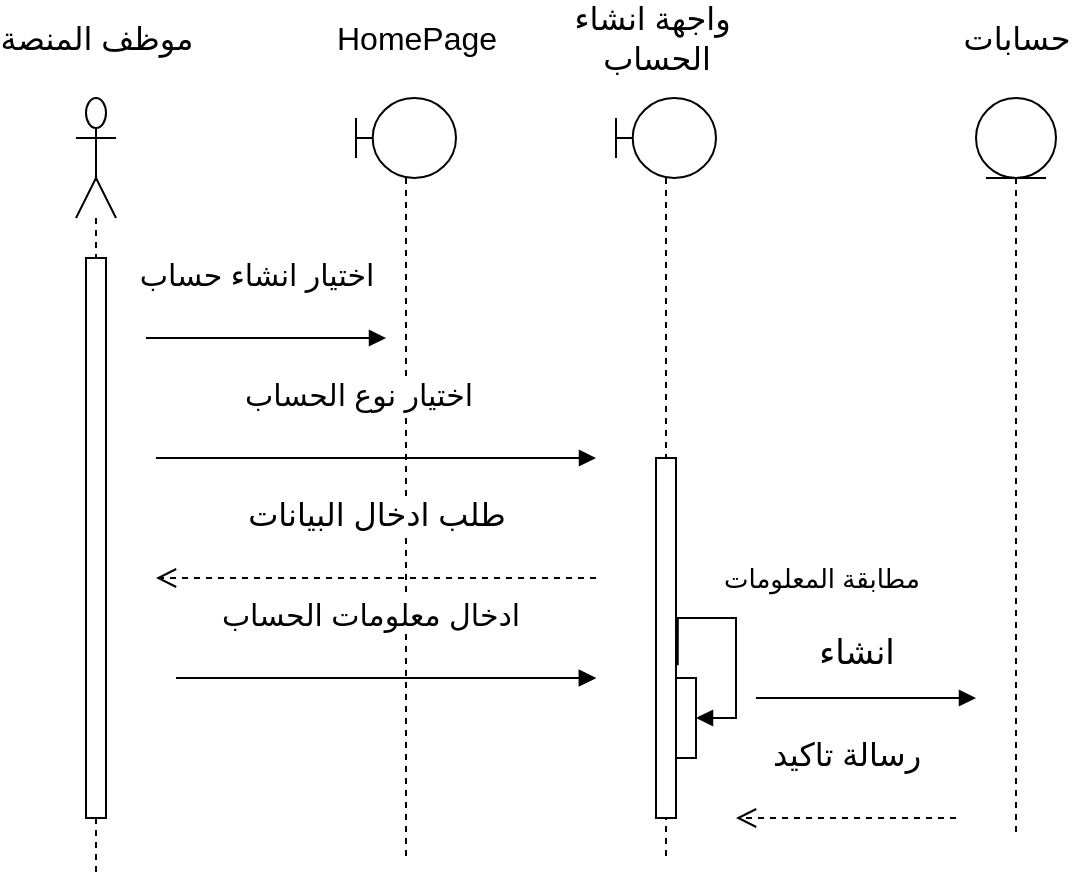 <mxfile version="13.9.9" type="device"><diagram id="Mq6bPwUZhUT-fC6fVlw0" name="Page-1"><mxGraphModel dx="1024" dy="592" grid="1" gridSize="10" guides="1" tooltips="1" connect="1" arrows="1" fold="1" page="1" pageScale="1" pageWidth="850" pageHeight="1100" math="0" shadow="0"><root><mxCell id="0"/><mxCell id="1" parent="0"/><mxCell id="Li0TOa0-n1MPsRR7iuF5-2" value="" style="shape=umlLifeline;participant=umlActor;perimeter=lifelinePerimeter;whiteSpace=wrap;html=1;container=1;collapsible=0;recursiveResize=0;verticalAlign=top;spacingTop=36;outlineConnect=0;size=60;" parent="1" vertex="1"><mxGeometry x="130" y="110" width="20" height="390" as="geometry"/></mxCell><mxCell id="Li0TOa0-n1MPsRR7iuF5-3" value="" style="html=1;points=[];perimeter=orthogonalPerimeter;" parent="Li0TOa0-n1MPsRR7iuF5-2" vertex="1"><mxGeometry x="5" y="80" width="10" height="280" as="geometry"/></mxCell><mxCell id="Li0TOa0-n1MPsRR7iuF5-4" value="&lt;font style=&quot;font-size: 16px&quot;&gt;موظف المنصة&lt;/font&gt;" style="text;html=1;align=center;verticalAlign=middle;resizable=0;points=[];autosize=1;" parent="1" vertex="1"><mxGeometry x="95" y="70" width="90" height="20" as="geometry"/></mxCell><mxCell id="Li0TOa0-n1MPsRR7iuF5-5" value="" style="shape=umlLifeline;participant=umlBoundary;perimeter=lifelinePerimeter;whiteSpace=wrap;html=1;container=1;collapsible=0;recursiveResize=0;verticalAlign=top;spacingTop=36;outlineConnect=0;" parent="1" vertex="1"><mxGeometry x="270" y="110" width="50" height="380" as="geometry"/></mxCell><mxCell id="Li0TOa0-n1MPsRR7iuF5-6" value="&lt;span style=&quot;font-size: 16px&quot;&gt;HomePage&lt;/span&gt;" style="text;html=1;align=center;verticalAlign=middle;resizable=0;points=[];autosize=1;" parent="1" vertex="1"><mxGeometry x="250" y="70" width="100" height="20" as="geometry"/></mxCell><mxCell id="Li0TOa0-n1MPsRR7iuF5-7" value="&lt;font style=&quot;font-size: 15px&quot;&gt;اختيار انشاء حساب&lt;/font&gt;" style="html=1;verticalAlign=bottom;endArrow=block;entryX=0;entryY=0;" parent="1" edge="1"><mxGeometry x="-0.083" y="20" relative="1" as="geometry"><mxPoint x="165" y="230" as="sourcePoint"/><mxPoint x="285" y="230" as="targetPoint"/><mxPoint as="offset"/></mxGeometry></mxCell><mxCell id="Li0TOa0-n1MPsRR7iuF5-8" value="&lt;font style=&quot;font-size: 15px&quot;&gt;اختيار نوع الحساب&lt;/font&gt;" style="html=1;verticalAlign=bottom;endArrow=block;" parent="1" edge="1"><mxGeometry x="-0.083" y="20" relative="1" as="geometry"><mxPoint x="170" y="290" as="sourcePoint"/><mxPoint x="390" y="290" as="targetPoint"/><mxPoint as="offset"/></mxGeometry></mxCell><mxCell id="Li0TOa0-n1MPsRR7iuF5-9" value="" style="shape=umlLifeline;participant=umlBoundary;perimeter=lifelinePerimeter;whiteSpace=wrap;html=1;container=1;collapsible=0;recursiveResize=0;verticalAlign=top;spacingTop=36;outlineConnect=0;" parent="1" vertex="1"><mxGeometry x="400" y="110" width="50" height="380" as="geometry"/></mxCell><mxCell id="Li0TOa0-n1MPsRR7iuF5-13" value="" style="html=1;points=[];perimeter=orthogonalPerimeter;" parent="Li0TOa0-n1MPsRR7iuF5-9" vertex="1"><mxGeometry x="20" y="180" width="10" height="180" as="geometry"/></mxCell><mxCell id="Li0TOa0-n1MPsRR7iuF5-10" value="&lt;font style=&quot;font-size: 16px&quot;&gt;واجهة انشاء&amp;nbsp;&lt;br&gt;الحساب&lt;br&gt;&lt;/font&gt;" style="text;html=1;align=center;verticalAlign=middle;resizable=0;points=[];autosize=1;" parent="1" vertex="1"><mxGeometry x="380" y="65" width="80" height="30" as="geometry"/></mxCell><mxCell id="Li0TOa0-n1MPsRR7iuF5-11" value="&lt;font style=&quot;font-size: 16px&quot;&gt;طلب ادخال البيانات&lt;/font&gt;" style="html=1;verticalAlign=bottom;endArrow=open;dashed=1;endSize=8;" parent="1" edge="1"><mxGeometry y="-20" relative="1" as="geometry"><mxPoint x="170" y="350" as="targetPoint"/><mxPoint x="390" y="350" as="sourcePoint"/><mxPoint as="offset"/></mxGeometry></mxCell><mxCell id="Li0TOa0-n1MPsRR7iuF5-12" value="&lt;font style=&quot;font-size: 15px&quot;&gt;ادخال معلومات الحساب&lt;/font&gt;" style="html=1;verticalAlign=bottom;endArrow=block;" parent="1" edge="1"><mxGeometry x="-0.083" y="20" relative="1" as="geometry"><mxPoint x="180" y="400" as="sourcePoint"/><mxPoint x="390" y="400" as="targetPoint"/><mxPoint as="offset"/></mxGeometry></mxCell><mxCell id="Li0TOa0-n1MPsRR7iuF5-14" value="" style="html=1;points=[];perimeter=orthogonalPerimeter;" parent="1" vertex="1"><mxGeometry x="430" y="400" width="10" height="40" as="geometry"/></mxCell><mxCell id="Li0TOa0-n1MPsRR7iuF5-15" value="&lt;font style=&quot;font-size: 13px&quot;&gt;مطابقة المعلومات&lt;/font&gt;" style="edgeStyle=orthogonalEdgeStyle;html=1;align=left;spacingLeft=2;endArrow=block;rounded=0;exitX=1.086;exitY=0.298;exitDx=0;exitDy=0;exitPerimeter=0;" parent="1" edge="1"><mxGeometry x="-0.304" y="20" relative="1" as="geometry"><mxPoint x="430.86" y="393.64" as="sourcePoint"/><Array as="points"><mxPoint x="431" y="370"/><mxPoint x="460" y="370"/><mxPoint x="460" y="420"/><mxPoint x="440" y="420"/></Array><mxPoint x="440" y="420" as="targetPoint"/><mxPoint as="offset"/></mxGeometry></mxCell><mxCell id="Li0TOa0-n1MPsRR7iuF5-16" value="" style="shape=umlLifeline;participant=umlEntity;perimeter=lifelinePerimeter;whiteSpace=wrap;html=1;container=1;collapsible=0;recursiveResize=0;verticalAlign=top;spacingTop=36;outlineConnect=0;" parent="1" vertex="1"><mxGeometry x="580" y="110" width="40" height="370" as="geometry"/></mxCell><mxCell id="Li0TOa0-n1MPsRR7iuF5-17" value="&lt;font style=&quot;font-size: 16px&quot;&gt;حسابات&lt;/font&gt;" style="text;html=1;align=center;verticalAlign=middle;resizable=0;points=[];autosize=1;" parent="1" vertex="1"><mxGeometry x="570" y="70" width="60" height="20" as="geometry"/></mxCell><mxCell id="Li0TOa0-n1MPsRR7iuF5-18" value="&lt;font style=&quot;font-size: 15px&quot;&gt;ادخال معلومات الحساب&lt;/font&gt;" style="html=1;verticalAlign=bottom;endArrow=block;" parent="1" edge="1"><mxGeometry x="-0.083" y="20" relative="1" as="geometry"><mxPoint x="180" y="400" as="sourcePoint"/><mxPoint x="390" y="400" as="targetPoint"/><mxPoint as="offset"/></mxGeometry></mxCell><mxCell id="Li0TOa0-n1MPsRR7iuF5-19" value="&lt;font style=&quot;font-size: 17px&quot;&gt;انشاء&lt;/font&gt;" style="html=1;verticalAlign=bottom;endArrow=block;" parent="1" edge="1"><mxGeometry x="-0.091" y="10" relative="1" as="geometry"><mxPoint x="470" y="410" as="sourcePoint"/><mxPoint x="580" y="410" as="targetPoint"/><mxPoint as="offset"/><Array as="points"><mxPoint x="530" y="410"/></Array></mxGeometry></mxCell><mxCell id="Li0TOa0-n1MPsRR7iuF5-20" value="&lt;font style=&quot;font-size: 16px&quot;&gt;رسالة تاكيد&lt;/font&gt;" style="html=1;verticalAlign=bottom;endArrow=open;dashed=1;endSize=8;" parent="1" edge="1"><mxGeometry y="-20" relative="1" as="geometry"><mxPoint x="460" y="470" as="targetPoint"/><mxPoint x="570" y="470" as="sourcePoint"/><mxPoint as="offset"/></mxGeometry></mxCell></root></mxGraphModel></diagram></mxfile>